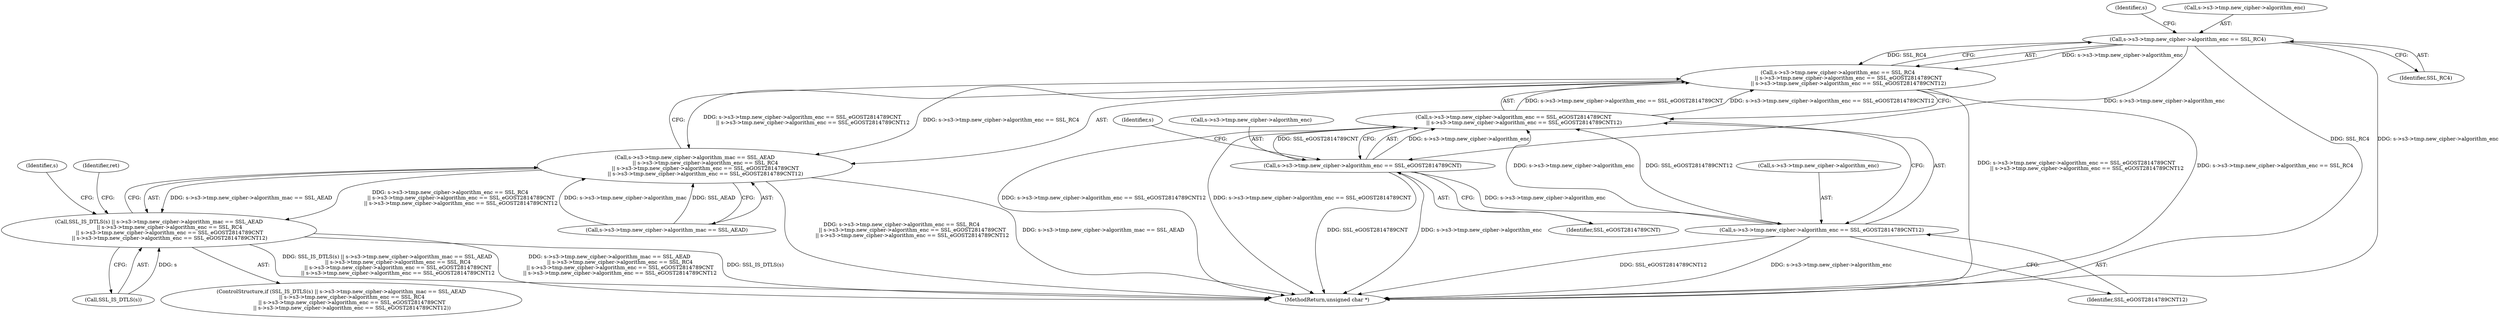 digraph "0_openssl_4ad93618d26a3ea23d36ad5498ff4f59eff3a4d2_6@pointer" {
"1000645" [label="(Call,s->s3->tmp.new_cipher->algorithm_enc == SSL_RC4)"];
"1000644" [label="(Call,s->s3->tmp.new_cipher->algorithm_enc == SSL_RC4\n             || s->s3->tmp.new_cipher->algorithm_enc == SSL_eGOST2814789CNT\n             || s->s3->tmp.new_cipher->algorithm_enc == SSL_eGOST2814789CNT12)"];
"1000632" [label="(Call,s->s3->tmp.new_cipher->algorithm_mac == SSL_AEAD\n             || s->s3->tmp.new_cipher->algorithm_enc == SSL_RC4\n             || s->s3->tmp.new_cipher->algorithm_enc == SSL_eGOST2814789CNT\n             || s->s3->tmp.new_cipher->algorithm_enc == SSL_eGOST2814789CNT12)"];
"1000629" [label="(Call,SSL_IS_DTLS(s) || s->s3->tmp.new_cipher->algorithm_mac == SSL_AEAD\n             || s->s3->tmp.new_cipher->algorithm_enc == SSL_RC4\n             || s->s3->tmp.new_cipher->algorithm_enc == SSL_eGOST2814789CNT\n             || s->s3->tmp.new_cipher->algorithm_enc == SSL_eGOST2814789CNT12)"];
"1000657" [label="(Call,s->s3->tmp.new_cipher->algorithm_enc == SSL_eGOST2814789CNT)"];
"1000656" [label="(Call,s->s3->tmp.new_cipher->algorithm_enc == SSL_eGOST2814789CNT\n             || s->s3->tmp.new_cipher->algorithm_enc == SSL_eGOST2814789CNT12)"];
"1000668" [label="(Call,s->s3->tmp.new_cipher->algorithm_enc == SSL_eGOST2814789CNT12)"];
"1000644" [label="(Call,s->s3->tmp.new_cipher->algorithm_enc == SSL_RC4\n             || s->s3->tmp.new_cipher->algorithm_enc == SSL_eGOST2814789CNT\n             || s->s3->tmp.new_cipher->algorithm_enc == SSL_eGOST2814789CNT12)"];
"1000667" [label="(Identifier,SSL_eGOST2814789CNT)"];
"1000645" [label="(Call,s->s3->tmp.new_cipher->algorithm_enc == SSL_RC4)"];
"1000690" [label="(Identifier,ret)"];
"1000655" [label="(Identifier,SSL_RC4)"];
"1000630" [label="(Call,SSL_IS_DTLS(s))"];
"1000657" [label="(Call,s->s3->tmp.new_cipher->algorithm_enc == SSL_eGOST2814789CNT)"];
"1000628" [label="(ControlStructure,if (SSL_IS_DTLS(s) || s->s3->tmp.new_cipher->algorithm_mac == SSL_AEAD\n             || s->s3->tmp.new_cipher->algorithm_enc == SSL_RC4\n             || s->s3->tmp.new_cipher->algorithm_enc == SSL_eGOST2814789CNT\n             || s->s3->tmp.new_cipher->algorithm_enc == SSL_eGOST2814789CNT12))"];
"1000629" [label="(Call,SSL_IS_DTLS(s) || s->s3->tmp.new_cipher->algorithm_mac == SSL_AEAD\n             || s->s3->tmp.new_cipher->algorithm_enc == SSL_RC4\n             || s->s3->tmp.new_cipher->algorithm_enc == SSL_eGOST2814789CNT\n             || s->s3->tmp.new_cipher->algorithm_enc == SSL_eGOST2814789CNT12)"];
"1000668" [label="(Call,s->s3->tmp.new_cipher->algorithm_enc == SSL_eGOST2814789CNT12)"];
"1000800" [label="(MethodReturn,unsigned char *)"];
"1000662" [label="(Identifier,s)"];
"1000656" [label="(Call,s->s3->tmp.new_cipher->algorithm_enc == SSL_eGOST2814789CNT\n             || s->s3->tmp.new_cipher->algorithm_enc == SSL_eGOST2814789CNT12)"];
"1000633" [label="(Call,s->s3->tmp.new_cipher->algorithm_mac == SSL_AEAD)"];
"1000673" [label="(Identifier,s)"];
"1000682" [label="(Identifier,s)"];
"1000669" [label="(Call,s->s3->tmp.new_cipher->algorithm_enc)"];
"1000646" [label="(Call,s->s3->tmp.new_cipher->algorithm_enc)"];
"1000678" [label="(Identifier,SSL_eGOST2814789CNT12)"];
"1000658" [label="(Call,s->s3->tmp.new_cipher->algorithm_enc)"];
"1000632" [label="(Call,s->s3->tmp.new_cipher->algorithm_mac == SSL_AEAD\n             || s->s3->tmp.new_cipher->algorithm_enc == SSL_RC4\n             || s->s3->tmp.new_cipher->algorithm_enc == SSL_eGOST2814789CNT\n             || s->s3->tmp.new_cipher->algorithm_enc == SSL_eGOST2814789CNT12)"];
"1000645" -> "1000644"  [label="AST: "];
"1000645" -> "1000655"  [label="CFG: "];
"1000646" -> "1000645"  [label="AST: "];
"1000655" -> "1000645"  [label="AST: "];
"1000662" -> "1000645"  [label="CFG: "];
"1000644" -> "1000645"  [label="CFG: "];
"1000645" -> "1000800"  [label="DDG: SSL_RC4"];
"1000645" -> "1000800"  [label="DDG: s->s3->tmp.new_cipher->algorithm_enc"];
"1000645" -> "1000644"  [label="DDG: s->s3->tmp.new_cipher->algorithm_enc"];
"1000645" -> "1000644"  [label="DDG: SSL_RC4"];
"1000645" -> "1000657"  [label="DDG: s->s3->tmp.new_cipher->algorithm_enc"];
"1000644" -> "1000632"  [label="AST: "];
"1000644" -> "1000656"  [label="CFG: "];
"1000656" -> "1000644"  [label="AST: "];
"1000632" -> "1000644"  [label="CFG: "];
"1000644" -> "1000800"  [label="DDG: s->s3->tmp.new_cipher->algorithm_enc == SSL_eGOST2814789CNT\n             || s->s3->tmp.new_cipher->algorithm_enc == SSL_eGOST2814789CNT12"];
"1000644" -> "1000800"  [label="DDG: s->s3->tmp.new_cipher->algorithm_enc == SSL_RC4"];
"1000644" -> "1000632"  [label="DDG: s->s3->tmp.new_cipher->algorithm_enc == SSL_RC4"];
"1000644" -> "1000632"  [label="DDG: s->s3->tmp.new_cipher->algorithm_enc == SSL_eGOST2814789CNT\n             || s->s3->tmp.new_cipher->algorithm_enc == SSL_eGOST2814789CNT12"];
"1000656" -> "1000644"  [label="DDG: s->s3->tmp.new_cipher->algorithm_enc == SSL_eGOST2814789CNT"];
"1000656" -> "1000644"  [label="DDG: s->s3->tmp.new_cipher->algorithm_enc == SSL_eGOST2814789CNT12"];
"1000632" -> "1000629"  [label="AST: "];
"1000632" -> "1000633"  [label="CFG: "];
"1000633" -> "1000632"  [label="AST: "];
"1000629" -> "1000632"  [label="CFG: "];
"1000632" -> "1000800"  [label="DDG: s->s3->tmp.new_cipher->algorithm_enc == SSL_RC4\n             || s->s3->tmp.new_cipher->algorithm_enc == SSL_eGOST2814789CNT\n             || s->s3->tmp.new_cipher->algorithm_enc == SSL_eGOST2814789CNT12"];
"1000632" -> "1000800"  [label="DDG: s->s3->tmp.new_cipher->algorithm_mac == SSL_AEAD"];
"1000632" -> "1000629"  [label="DDG: s->s3->tmp.new_cipher->algorithm_mac == SSL_AEAD"];
"1000632" -> "1000629"  [label="DDG: s->s3->tmp.new_cipher->algorithm_enc == SSL_RC4\n             || s->s3->tmp.new_cipher->algorithm_enc == SSL_eGOST2814789CNT\n             || s->s3->tmp.new_cipher->algorithm_enc == SSL_eGOST2814789CNT12"];
"1000633" -> "1000632"  [label="DDG: s->s3->tmp.new_cipher->algorithm_mac"];
"1000633" -> "1000632"  [label="DDG: SSL_AEAD"];
"1000629" -> "1000628"  [label="AST: "];
"1000629" -> "1000630"  [label="CFG: "];
"1000630" -> "1000629"  [label="AST: "];
"1000682" -> "1000629"  [label="CFG: "];
"1000690" -> "1000629"  [label="CFG: "];
"1000629" -> "1000800"  [label="DDG: SSL_IS_DTLS(s)"];
"1000629" -> "1000800"  [label="DDG: SSL_IS_DTLS(s) || s->s3->tmp.new_cipher->algorithm_mac == SSL_AEAD\n             || s->s3->tmp.new_cipher->algorithm_enc == SSL_RC4\n             || s->s3->tmp.new_cipher->algorithm_enc == SSL_eGOST2814789CNT\n             || s->s3->tmp.new_cipher->algorithm_enc == SSL_eGOST2814789CNT12"];
"1000629" -> "1000800"  [label="DDG: s->s3->tmp.new_cipher->algorithm_mac == SSL_AEAD\n             || s->s3->tmp.new_cipher->algorithm_enc == SSL_RC4\n             || s->s3->tmp.new_cipher->algorithm_enc == SSL_eGOST2814789CNT\n             || s->s3->tmp.new_cipher->algorithm_enc == SSL_eGOST2814789CNT12"];
"1000630" -> "1000629"  [label="DDG: s"];
"1000657" -> "1000656"  [label="AST: "];
"1000657" -> "1000667"  [label="CFG: "];
"1000658" -> "1000657"  [label="AST: "];
"1000667" -> "1000657"  [label="AST: "];
"1000673" -> "1000657"  [label="CFG: "];
"1000656" -> "1000657"  [label="CFG: "];
"1000657" -> "1000800"  [label="DDG: s->s3->tmp.new_cipher->algorithm_enc"];
"1000657" -> "1000800"  [label="DDG: SSL_eGOST2814789CNT"];
"1000657" -> "1000656"  [label="DDG: s->s3->tmp.new_cipher->algorithm_enc"];
"1000657" -> "1000656"  [label="DDG: SSL_eGOST2814789CNT"];
"1000657" -> "1000668"  [label="DDG: s->s3->tmp.new_cipher->algorithm_enc"];
"1000656" -> "1000668"  [label="CFG: "];
"1000668" -> "1000656"  [label="AST: "];
"1000656" -> "1000800"  [label="DDG: s->s3->tmp.new_cipher->algorithm_enc == SSL_eGOST2814789CNT12"];
"1000656" -> "1000800"  [label="DDG: s->s3->tmp.new_cipher->algorithm_enc == SSL_eGOST2814789CNT"];
"1000668" -> "1000656"  [label="DDG: s->s3->tmp.new_cipher->algorithm_enc"];
"1000668" -> "1000656"  [label="DDG: SSL_eGOST2814789CNT12"];
"1000668" -> "1000678"  [label="CFG: "];
"1000669" -> "1000668"  [label="AST: "];
"1000678" -> "1000668"  [label="AST: "];
"1000668" -> "1000800"  [label="DDG: SSL_eGOST2814789CNT12"];
"1000668" -> "1000800"  [label="DDG: s->s3->tmp.new_cipher->algorithm_enc"];
}
